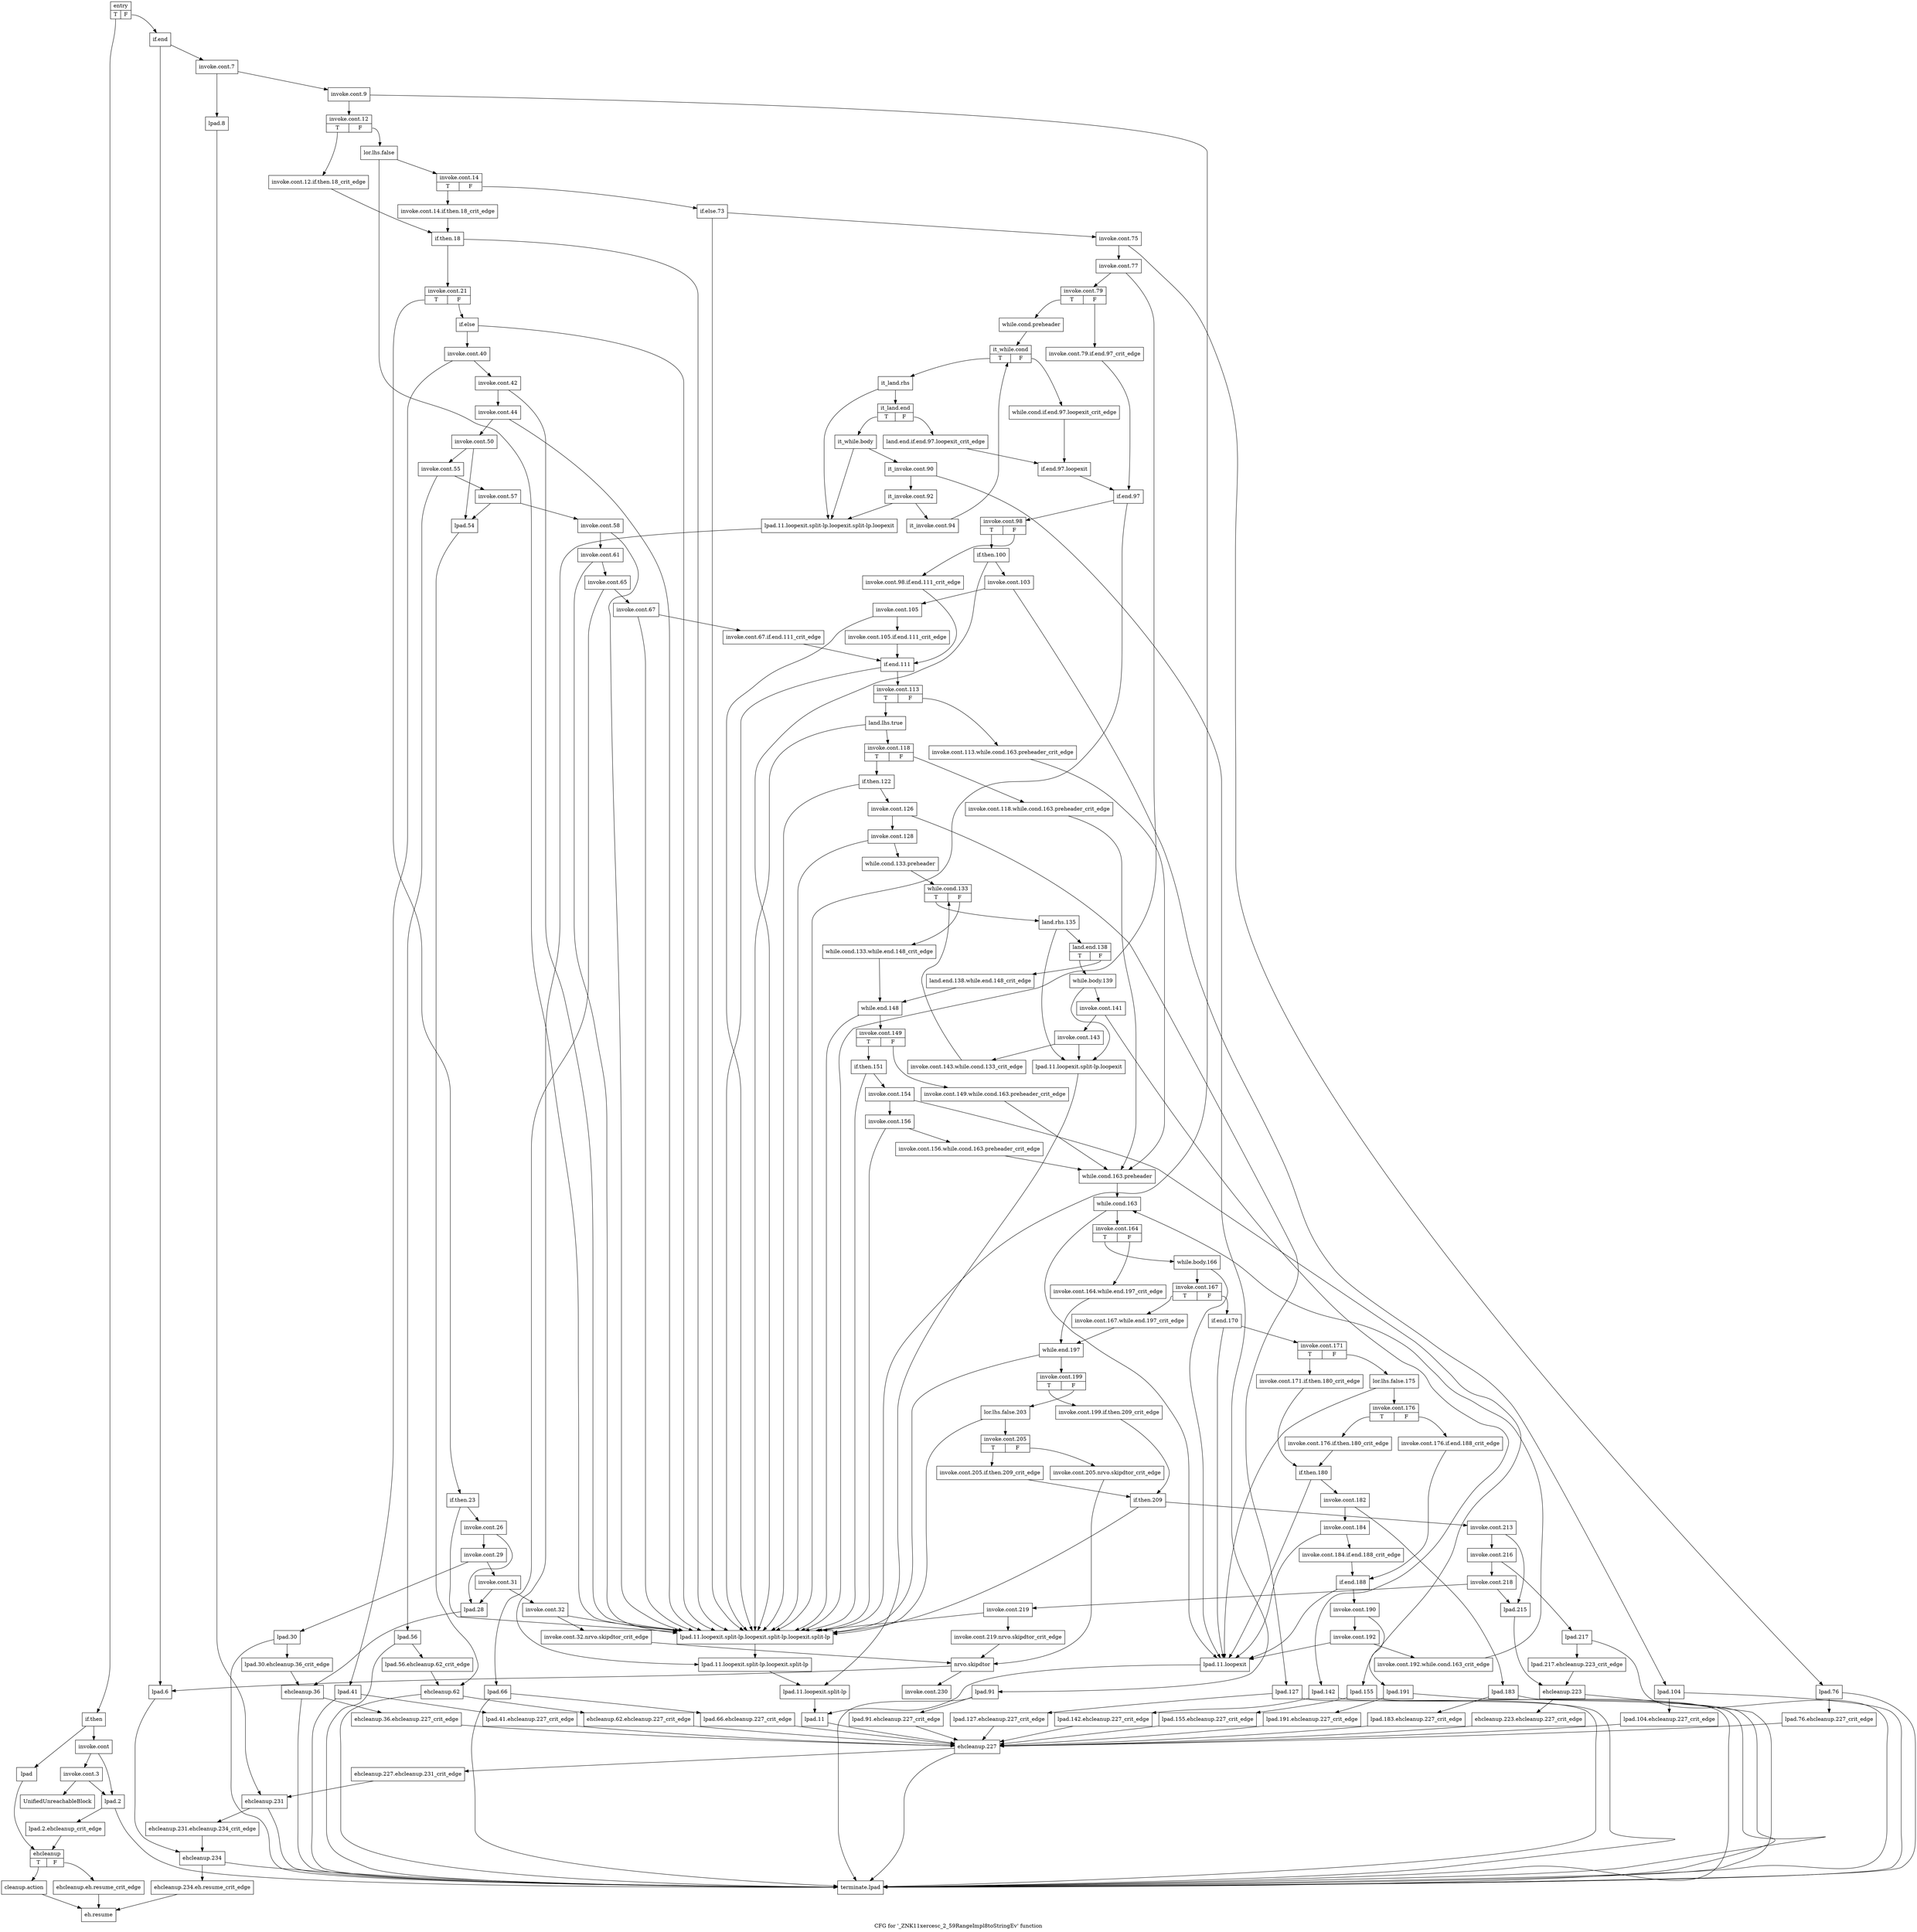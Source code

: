 digraph "CFG for '_ZNK11xercesc_2_59RangeImpl8toStringEv' function" {
	label="CFG for '_ZNK11xercesc_2_59RangeImpl8toStringEv' function";

	Node0x3d99ed0 [shape=record,label="{entry|{<s0>T|<s1>F}}"];
	Node0x3d99ed0:s0 -> Node0x3d9e140;
	Node0x3d99ed0:s1 -> Node0x3d9e410;
	Node0x3d9e140 [shape=record,label="{if.then}"];
	Node0x3d9e140 -> Node0x3d9e190;
	Node0x3d9e140 -> Node0x3d9e230;
	Node0x3d9e190 [shape=record,label="{invoke.cont}"];
	Node0x3d9e190 -> Node0x3d9e1e0;
	Node0x3d9e190 -> Node0x3d9e280;
	Node0x3d9e1e0 [shape=record,label="{invoke.cont.3}"];
	Node0x3d9e1e0 -> Node0x3da17f0;
	Node0x3d9e1e0 -> Node0x3d9e280;
	Node0x3d9e230 [shape=record,label="{lpad}"];
	Node0x3d9e230 -> Node0x3d9e320;
	Node0x3d9e280 [shape=record,label="{lpad.2}"];
	Node0x3d9e280 -> Node0x3d9e2d0;
	Node0x3d9e280 -> Node0x3da17a0;
	Node0x3d9e2d0 [shape=record,label="{lpad.2.ehcleanup_crit_edge}"];
	Node0x3d9e2d0 -> Node0x3d9e320;
	Node0x3d9e320 [shape=record,label="{ehcleanup|{<s0>T|<s1>F}}"];
	Node0x3d9e320:s0 -> Node0x3d9e3c0;
	Node0x3d9e320:s1 -> Node0x3d9e370;
	Node0x3d9e370 [shape=record,label="{ehcleanup.eh.resume_crit_edge}"];
	Node0x3d9e370 -> Node0x3da1750;
	Node0x3d9e3c0 [shape=record,label="{cleanup.action}"];
	Node0x3d9e3c0 -> Node0x3da1750;
	Node0x3d9e410 [shape=record,label="{if.end}"];
	Node0x3d9e410 -> Node0x3d9e460;
	Node0x3d9e410 -> Node0x3d9e910;
	Node0x3d9e460 [shape=record,label="{invoke.cont.7}"];
	Node0x3d9e460 -> Node0x3d9e4b0;
	Node0x3d9e460 -> Node0x3d9e960;
	Node0x3d9e4b0 [shape=record,label="{invoke.cont.9}"];
	Node0x3d9e4b0 -> Node0x3d9e500;
	Node0x3d9e4b0 -> Node0x3d9eaa0;
	Node0x3d9e500 [shape=record,label="{invoke.cont.12|{<s0>T|<s1>F}}"];
	Node0x3d9e500:s0 -> Node0x3d9e550;
	Node0x3d9e500:s1 -> Node0x3d9e5a0;
	Node0x3d9e550 [shape=record,label="{invoke.cont.12.if.then.18_crit_edge}"];
	Node0x3d9e550 -> Node0x3d9e690;
	Node0x3d9e5a0 [shape=record,label="{lor.lhs.false}"];
	Node0x3d9e5a0 -> Node0x3d9e5f0;
	Node0x3d9e5a0 -> Node0x3d9eaa0;
	Node0x3d9e5f0 [shape=record,label="{invoke.cont.14|{<s0>T|<s1>F}}"];
	Node0x3d9e5f0:s0 -> Node0x3d9e640;
	Node0x3d9e5f0:s1 -> Node0x3d9f400;
	Node0x3d9e640 [shape=record,label="{invoke.cont.14.if.then.18_crit_edge}"];
	Node0x3d9e640 -> Node0x3d9e690;
	Node0x3d9e690 [shape=record,label="{if.then.18}"];
	Node0x3d9e690 -> Node0x3d9e6e0;
	Node0x3d9e690 -> Node0x3d9eaa0;
	Node0x3d9e6e0 [shape=record,label="{invoke.cont.21|{<s0>T|<s1>F}}"];
	Node0x3d9e6e0:s0 -> Node0x3d9e730;
	Node0x3d9e6e0:s1 -> Node0x3d9ed70;
	Node0x3d9e730 [shape=record,label="{if.then.23}"];
	Node0x3d9e730 -> Node0x3d9e780;
	Node0x3d9e730 -> Node0x3d9eaa0;
	Node0x3d9e780 [shape=record,label="{invoke.cont.26}"];
	Node0x3d9e780 -> Node0x3d9e7d0;
	Node0x3d9e780 -> Node0x3d9ebe0;
	Node0x3d9e7d0 [shape=record,label="{invoke.cont.29}"];
	Node0x3d9e7d0 -> Node0x3d9e820;
	Node0x3d9e7d0 -> Node0x3d9ec30;
	Node0x3d9e820 [shape=record,label="{invoke.cont.31}"];
	Node0x3d9e820 -> Node0x3d9e870;
	Node0x3d9e820 -> Node0x3d9ebe0;
	Node0x3d9e870 [shape=record,label="{invoke.cont.32}"];
	Node0x3d9e870 -> Node0x3d9e8c0;
	Node0x3d9e870 -> Node0x3d9eaa0;
	Node0x3d9e8c0 [shape=record,label="{invoke.cont.32.nrvo.skipdtor_crit_edge}"];
	Node0x3d9e8c0 -> Node0x3da14d0;
	Node0x3d9e910 [shape=record,label="{lpad.6}"];
	Node0x3d9e910 -> Node0x3da16b0;
	Node0x3d9e960 [shape=record,label="{lpad.8}"];
	Node0x3d9e960 -> Node0x3da1610;
	Node0x3d9e9b0 [shape=record,label="{lpad.11.loopexit}"];
	Node0x3d9e9b0 -> Node0x3d9eb90;
	Node0x3d9ea00 [shape=record,label="{lpad.11.loopexit.split-lp.loopexit}"];
	Node0x3d9ea00 -> Node0x3d9eb40;
	Node0x3d9ea50 [shape=record,label="{lpad.11.loopexit.split-lp.loopexit.split-lp.loopexit}"];
	Node0x3d9ea50 -> Node0x3d9eaf0;
	Node0x3d9eaa0 [shape=record,label="{lpad.11.loopexit.split-lp.loopexit.split-lp.loopexit.split-lp}"];
	Node0x3d9eaa0 -> Node0x3d9eaf0;
	Node0x3d9eaf0 [shape=record,label="{lpad.11.loopexit.split-lp.loopexit.split-lp}"];
	Node0x3d9eaf0 -> Node0x3d9eb40;
	Node0x3d9eb40 [shape=record,label="{lpad.11.loopexit.split-lp}"];
	Node0x3d9eb40 -> Node0x3d9eb90;
	Node0x3d9eb90 [shape=record,label="{lpad.11}"];
	Node0x3d9eb90 -> Node0x3da1520;
	Node0x3d9ebe0 [shape=record,label="{lpad.28}"];
	Node0x3d9ebe0 -> Node0x3d9ecd0;
	Node0x3d9ec30 [shape=record,label="{lpad.30}"];
	Node0x3d9ec30 -> Node0x3d9ec80;
	Node0x3d9ec30 -> Node0x3da17a0;
	Node0x3d9ec80 [shape=record,label="{lpad.30.ehcleanup.36_crit_edge}"];
	Node0x3d9ec80 -> Node0x3d9ecd0;
	Node0x3d9ecd0 [shape=record,label="{ehcleanup.36}"];
	Node0x3d9ecd0 -> Node0x3d9ed20;
	Node0x3d9ecd0 -> Node0x3da17a0;
	Node0x3d9ed20 [shape=record,label="{ehcleanup.36.ehcleanup.227_crit_edge}"];
	Node0x3d9ed20 -> Node0x3da1520;
	Node0x3d9ed70 [shape=record,label="{if.else}"];
	Node0x3d9ed70 -> Node0x3d9edc0;
	Node0x3d9ed70 -> Node0x3d9eaa0;
	Node0x3d9edc0 [shape=record,label="{invoke.cont.40}"];
	Node0x3d9edc0 -> Node0x3d9ee10;
	Node0x3d9edc0 -> Node0x3d9f130;
	Node0x3d9ee10 [shape=record,label="{invoke.cont.42}"];
	Node0x3d9ee10 -> Node0x3d9ee60;
	Node0x3d9ee10 -> Node0x3d9eaa0;
	Node0x3d9ee60 [shape=record,label="{invoke.cont.44}"];
	Node0x3d9ee60 -> Node0x3d9eeb0;
	Node0x3d9ee60 -> Node0x3d9eaa0;
	Node0x3d9eeb0 [shape=record,label="{invoke.cont.50}"];
	Node0x3d9eeb0 -> Node0x3d9ef00;
	Node0x3d9eeb0 -> Node0x3d9f1d0;
	Node0x3d9ef00 [shape=record,label="{invoke.cont.55}"];
	Node0x3d9ef00 -> Node0x3d9ef50;
	Node0x3d9ef00 -> Node0x3d9f220;
	Node0x3d9ef50 [shape=record,label="{invoke.cont.57}"];
	Node0x3d9ef50 -> Node0x3d9efa0;
	Node0x3d9ef50 -> Node0x3d9f1d0;
	Node0x3d9efa0 [shape=record,label="{invoke.cont.58}"];
	Node0x3d9efa0 -> Node0x3d9eff0;
	Node0x3d9efa0 -> Node0x3d9eaa0;
	Node0x3d9eff0 [shape=record,label="{invoke.cont.61}"];
	Node0x3d9eff0 -> Node0x3d9f040;
	Node0x3d9eff0 -> Node0x3d9eaa0;
	Node0x3d9f040 [shape=record,label="{invoke.cont.65}"];
	Node0x3d9f040 -> Node0x3d9f090;
	Node0x3d9f040 -> Node0x3d9f360;
	Node0x3d9f090 [shape=record,label="{invoke.cont.67}"];
	Node0x3d9f090 -> Node0x3d9f0e0;
	Node0x3d9f090 -> Node0x3d9eaa0;
	Node0x3d9f0e0 [shape=record,label="{invoke.cont.67.if.end.111_crit_edge}"];
	Node0x3d9f0e0 -> Node0x3d9fd10;
	Node0x3d9f130 [shape=record,label="{lpad.41}"];
	Node0x3d9f130 -> Node0x3d9f180;
	Node0x3d9f130 -> Node0x3da17a0;
	Node0x3d9f180 [shape=record,label="{lpad.41.ehcleanup.227_crit_edge}"];
	Node0x3d9f180 -> Node0x3da1520;
	Node0x3d9f1d0 [shape=record,label="{lpad.54}"];
	Node0x3d9f1d0 -> Node0x3d9f2c0;
	Node0x3d9f220 [shape=record,label="{lpad.56}"];
	Node0x3d9f220 -> Node0x3d9f270;
	Node0x3d9f220 -> Node0x3da17a0;
	Node0x3d9f270 [shape=record,label="{lpad.56.ehcleanup.62_crit_edge}"];
	Node0x3d9f270 -> Node0x3d9f2c0;
	Node0x3d9f2c0 [shape=record,label="{ehcleanup.62}"];
	Node0x3d9f2c0 -> Node0x3d9f310;
	Node0x3d9f2c0 -> Node0x3da17a0;
	Node0x3d9f310 [shape=record,label="{ehcleanup.62.ehcleanup.227_crit_edge}"];
	Node0x3d9f310 -> Node0x3da1520;
	Node0x3d9f360 [shape=record,label="{lpad.66}"];
	Node0x3d9f360 -> Node0x3d9f3b0;
	Node0x3d9f360 -> Node0x3da17a0;
	Node0x3d9f3b0 [shape=record,label="{lpad.66.ehcleanup.227_crit_edge}"];
	Node0x3d9f3b0 -> Node0x3da1520;
	Node0x3d9f400 [shape=record,label="{if.else.73}"];
	Node0x3d9f400 -> Node0x3d9f450;
	Node0x3d9f400 -> Node0x3d9eaa0;
	Node0x3d9f450 [shape=record,label="{invoke.cont.75}"];
	Node0x3d9f450 -> Node0x3d9f4a0;
	Node0x3d9f450 -> Node0x3d9f8b0;
	Node0x3d9f4a0 [shape=record,label="{invoke.cont.77}"];
	Node0x3d9f4a0 -> Node0x3d9f4f0;
	Node0x3d9f4a0 -> Node0x3d9eaa0;
	Node0x3d9f4f0 [shape=record,label="{invoke.cont.79|{<s0>T|<s1>F}}"];
	Node0x3d9f4f0:s0 -> Node0x3d9f590;
	Node0x3d9f4f0:s1 -> Node0x3d9f540;
	Node0x3d9f540 [shape=record,label="{invoke.cont.79.if.end.97_crit_edge}"];
	Node0x3d9f540 -> Node0x3d9fa40;
	Node0x3d9f590 [shape=record,label="{while.cond.preheader}"];
	Node0x3d9f590 -> Node0x3d9f5e0;
	Node0x3d9f5e0 [shape=record,label="{it_while.cond|{<s0>T|<s1>F}}"];
	Node0x3d9f5e0:s0 -> Node0x3d9f680;
	Node0x3d9f5e0:s1 -> Node0x3d9f630;
	Node0x3d9f630 [shape=record,label="{while.cond.if.end.97.loopexit_crit_edge}"];
	Node0x3d9f630 -> Node0x3d9f9f0;
	Node0x3d9f680 [shape=record,label="{it_land.rhs}"];
	Node0x3d9f680 -> Node0x3d9f6d0;
	Node0x3d9f680 -> Node0x3d9ea50;
	Node0x3d9f6d0 [shape=record,label="{it_land.end|{<s0>T|<s1>F}}"];
	Node0x3d9f6d0:s0 -> Node0x3d9f770;
	Node0x3d9f6d0:s1 -> Node0x3d9f720;
	Node0x3d9f720 [shape=record,label="{land.end.if.end.97.loopexit_crit_edge}"];
	Node0x3d9f720 -> Node0x3d9f9f0;
	Node0x3d9f770 [shape=record,label="{it_while.body}"];
	Node0x3d9f770 -> Node0x3d9f7c0;
	Node0x3d9f770 -> Node0x3d9ea50;
	Node0x3d9f7c0 [shape=record,label="{it_invoke.cont.90}"];
	Node0x3d9f7c0 -> Node0x3d9f810;
	Node0x3d9f7c0 -> Node0x3d9f950;
	Node0x3d9f810 [shape=record,label="{it_invoke.cont.92}"];
	Node0x3d9f810 -> Node0x3d9f860;
	Node0x3d9f810 -> Node0x3d9ea50;
	Node0x3d9f860 [shape=record,label="{it_invoke.cont.94}"];
	Node0x3d9f860 -> Node0x3d9f5e0;
	Node0x3d9f8b0 [shape=record,label="{lpad.76}"];
	Node0x3d9f8b0 -> Node0x3d9f900;
	Node0x3d9f8b0 -> Node0x3da17a0;
	Node0x3d9f900 [shape=record,label="{lpad.76.ehcleanup.227_crit_edge}"];
	Node0x3d9f900 -> Node0x3da1520;
	Node0x3d9f950 [shape=record,label="{lpad.91}"];
	Node0x3d9f950 -> Node0x3d9f9a0;
	Node0x3d9f950 -> Node0x3da17a0;
	Node0x3d9f9a0 [shape=record,label="{lpad.91.ehcleanup.227_crit_edge}"];
	Node0x3d9f9a0 -> Node0x3da1520;
	Node0x3d9f9f0 [shape=record,label="{if.end.97.loopexit}"];
	Node0x3d9f9f0 -> Node0x3d9fa40;
	Node0x3d9fa40 [shape=record,label="{if.end.97}"];
	Node0x3d9fa40 -> Node0x3d9fa90;
	Node0x3d9fa40 -> Node0x3d9eaa0;
	Node0x3d9fa90 [shape=record,label="{invoke.cont.98|{<s0>T|<s1>F}}"];
	Node0x3d9fa90:s0 -> Node0x3d9fb30;
	Node0x3d9fa90:s1 -> Node0x3d9fae0;
	Node0x3d9fae0 [shape=record,label="{invoke.cont.98.if.end.111_crit_edge}"];
	Node0x3d9fae0 -> Node0x3d9fd10;
	Node0x3d9fb30 [shape=record,label="{if.then.100}"];
	Node0x3d9fb30 -> Node0x3d9fb80;
	Node0x3d9fb30 -> Node0x3d9eaa0;
	Node0x3d9fb80 [shape=record,label="{invoke.cont.103}"];
	Node0x3d9fb80 -> Node0x3d9fbd0;
	Node0x3d9fb80 -> Node0x3d9fc70;
	Node0x3d9fbd0 [shape=record,label="{invoke.cont.105}"];
	Node0x3d9fbd0 -> Node0x3d9fc20;
	Node0x3d9fbd0 -> Node0x3d9eaa0;
	Node0x3d9fc20 [shape=record,label="{invoke.cont.105.if.end.111_crit_edge}"];
	Node0x3d9fc20 -> Node0x3d9fd10;
	Node0x3d9fc70 [shape=record,label="{lpad.104}"];
	Node0x3d9fc70 -> Node0x3d9fcc0;
	Node0x3d9fc70 -> Node0x3da17a0;
	Node0x3d9fcc0 [shape=record,label="{lpad.104.ehcleanup.227_crit_edge}"];
	Node0x3d9fcc0 -> Node0x3da1520;
	Node0x3d9fd10 [shape=record,label="{if.end.111}"];
	Node0x3d9fd10 -> Node0x3d9fd60;
	Node0x3d9fd10 -> Node0x3d9eaa0;
	Node0x3d9fd60 [shape=record,label="{invoke.cont.113|{<s0>T|<s1>F}}"];
	Node0x3d9fd60:s0 -> Node0x3d9fe50;
	Node0x3d9fd60:s1 -> Node0x3d9fdb0;
	Node0x3d9fdb0 [shape=record,label="{invoke.cont.113.while.cond.163.preheader_crit_edge}"];
	Node0x3d9fdb0 -> Node0x3d9fe00;
	Node0x3d9fe00 [shape=record,label="{while.cond.163.preheader}"];
	Node0x3d9fe00 -> Node0x3da0760;
	Node0x3d9fe50 [shape=record,label="{land.lhs.true}"];
	Node0x3d9fe50 -> Node0x3d9fea0;
	Node0x3d9fe50 -> Node0x3d9eaa0;
	Node0x3d9fea0 [shape=record,label="{invoke.cont.118|{<s0>T|<s1>F}}"];
	Node0x3d9fea0:s0 -> Node0x3d9ff40;
	Node0x3d9fea0:s1 -> Node0x3d9fef0;
	Node0x3d9fef0 [shape=record,label="{invoke.cont.118.while.cond.163.preheader_crit_edge}"];
	Node0x3d9fef0 -> Node0x3d9fe00;
	Node0x3d9ff40 [shape=record,label="{if.then.122}"];
	Node0x3d9ff40 -> Node0x3d9ff90;
	Node0x3d9ff40 -> Node0x3d9eaa0;
	Node0x3d9ff90 [shape=record,label="{invoke.cont.126}"];
	Node0x3d9ff90 -> Node0x3d9ffe0;
	Node0x3d9ff90 -> Node0x3da0350;
	Node0x3d9ffe0 [shape=record,label="{invoke.cont.128}"];
	Node0x3d9ffe0 -> Node0x3da0030;
	Node0x3d9ffe0 -> Node0x3d9eaa0;
	Node0x3da0030 [shape=record,label="{while.cond.133.preheader}"];
	Node0x3da0030 -> Node0x3da0080;
	Node0x3da0080 [shape=record,label="{while.cond.133|{<s0>T|<s1>F}}"];
	Node0x3da0080:s0 -> Node0x3da0120;
	Node0x3da0080:s1 -> Node0x3da00d0;
	Node0x3da00d0 [shape=record,label="{while.cond.133.while.end.148_crit_edge}"];
	Node0x3da00d0 -> Node0x3da0490;
	Node0x3da0120 [shape=record,label="{land.rhs.135}"];
	Node0x3da0120 -> Node0x3da0170;
	Node0x3da0120 -> Node0x3d9ea00;
	Node0x3da0170 [shape=record,label="{land.end.138|{<s0>T|<s1>F}}"];
	Node0x3da0170:s0 -> Node0x3da0210;
	Node0x3da0170:s1 -> Node0x3da01c0;
	Node0x3da01c0 [shape=record,label="{land.end.138.while.end.148_crit_edge}"];
	Node0x3da01c0 -> Node0x3da0490;
	Node0x3da0210 [shape=record,label="{while.body.139}"];
	Node0x3da0210 -> Node0x3da0260;
	Node0x3da0210 -> Node0x3d9ea00;
	Node0x3da0260 [shape=record,label="{invoke.cont.141}"];
	Node0x3da0260 -> Node0x3da02b0;
	Node0x3da0260 -> Node0x3da03f0;
	Node0x3da02b0 [shape=record,label="{invoke.cont.143}"];
	Node0x3da02b0 -> Node0x3da0300;
	Node0x3da02b0 -> Node0x3d9ea00;
	Node0x3da0300 [shape=record,label="{invoke.cont.143.while.cond.133_crit_edge}"];
	Node0x3da0300 -> Node0x3da0080;
	Node0x3da0350 [shape=record,label="{lpad.127}"];
	Node0x3da0350 -> Node0x3da03a0;
	Node0x3da0350 -> Node0x3da17a0;
	Node0x3da03a0 [shape=record,label="{lpad.127.ehcleanup.227_crit_edge}"];
	Node0x3da03a0 -> Node0x3da1520;
	Node0x3da03f0 [shape=record,label="{lpad.142}"];
	Node0x3da03f0 -> Node0x3da0440;
	Node0x3da03f0 -> Node0x3da17a0;
	Node0x3da0440 [shape=record,label="{lpad.142.ehcleanup.227_crit_edge}"];
	Node0x3da0440 -> Node0x3da1520;
	Node0x3da0490 [shape=record,label="{while.end.148}"];
	Node0x3da0490 -> Node0x3da04e0;
	Node0x3da0490 -> Node0x3d9eaa0;
	Node0x3da04e0 [shape=record,label="{invoke.cont.149|{<s0>T|<s1>F}}"];
	Node0x3da04e0:s0 -> Node0x3da0580;
	Node0x3da04e0:s1 -> Node0x3da0530;
	Node0x3da0530 [shape=record,label="{invoke.cont.149.while.cond.163.preheader_crit_edge}"];
	Node0x3da0530 -> Node0x3d9fe00;
	Node0x3da0580 [shape=record,label="{if.then.151}"];
	Node0x3da0580 -> Node0x3da05d0;
	Node0x3da0580 -> Node0x3d9eaa0;
	Node0x3da05d0 [shape=record,label="{invoke.cont.154}"];
	Node0x3da05d0 -> Node0x3da0620;
	Node0x3da05d0 -> Node0x3da06c0;
	Node0x3da0620 [shape=record,label="{invoke.cont.156}"];
	Node0x3da0620 -> Node0x3da0670;
	Node0x3da0620 -> Node0x3d9eaa0;
	Node0x3da0670 [shape=record,label="{invoke.cont.156.while.cond.163.preheader_crit_edge}"];
	Node0x3da0670 -> Node0x3d9fe00;
	Node0x3da06c0 [shape=record,label="{lpad.155}"];
	Node0x3da06c0 -> Node0x3da0710;
	Node0x3da06c0 -> Node0x3da17a0;
	Node0x3da0710 [shape=record,label="{lpad.155.ehcleanup.227_crit_edge}"];
	Node0x3da0710 -> Node0x3da1520;
	Node0x3da0760 [shape=record,label="{while.cond.163}"];
	Node0x3da0760 -> Node0x3da07b0;
	Node0x3da0760 -> Node0x3d9e9b0;
	Node0x3da07b0 [shape=record,label="{invoke.cont.164|{<s0>T|<s1>F}}"];
	Node0x3da07b0:s0 -> Node0x3da0850;
	Node0x3da07b0:s1 -> Node0x3da0800;
	Node0x3da0800 [shape=record,label="{invoke.cont.164.while.end.197_crit_edge}"];
	Node0x3da0800 -> Node0x3da0f30;
	Node0x3da0850 [shape=record,label="{while.body.166}"];
	Node0x3da0850 -> Node0x3da08a0;
	Node0x3da0850 -> Node0x3d9e9b0;
	Node0x3da08a0 [shape=record,label="{invoke.cont.167|{<s0>T|<s1>F}}"];
	Node0x3da08a0:s0 -> Node0x3da08f0;
	Node0x3da08a0:s1 -> Node0x3da0940;
	Node0x3da08f0 [shape=record,label="{invoke.cont.167.while.end.197_crit_edge}"];
	Node0x3da08f0 -> Node0x3da0f30;
	Node0x3da0940 [shape=record,label="{if.end.170}"];
	Node0x3da0940 -> Node0x3da0990;
	Node0x3da0940 -> Node0x3d9e9b0;
	Node0x3da0990 [shape=record,label="{invoke.cont.171|{<s0>T|<s1>F}}"];
	Node0x3da0990:s0 -> Node0x3da09e0;
	Node0x3da0990:s1 -> Node0x3da0a30;
	Node0x3da09e0 [shape=record,label="{invoke.cont.171.if.then.180_crit_edge}"];
	Node0x3da09e0 -> Node0x3da0b70;
	Node0x3da0a30 [shape=record,label="{lor.lhs.false.175}"];
	Node0x3da0a30 -> Node0x3da0a80;
	Node0x3da0a30 -> Node0x3d9e9b0;
	Node0x3da0a80 [shape=record,label="{invoke.cont.176|{<s0>T|<s1>F}}"];
	Node0x3da0a80:s0 -> Node0x3da0b20;
	Node0x3da0a80:s1 -> Node0x3da0ad0;
	Node0x3da0ad0 [shape=record,label="{invoke.cont.176.if.end.188_crit_edge}"];
	Node0x3da0ad0 -> Node0x3da0d50;
	Node0x3da0b20 [shape=record,label="{invoke.cont.176.if.then.180_crit_edge}"];
	Node0x3da0b20 -> Node0x3da0b70;
	Node0x3da0b70 [shape=record,label="{if.then.180}"];
	Node0x3da0b70 -> Node0x3da0bc0;
	Node0x3da0b70 -> Node0x3d9e9b0;
	Node0x3da0bc0 [shape=record,label="{invoke.cont.182}"];
	Node0x3da0bc0 -> Node0x3da0c10;
	Node0x3da0bc0 -> Node0x3da0cb0;
	Node0x3da0c10 [shape=record,label="{invoke.cont.184}"];
	Node0x3da0c10 -> Node0x3da0c60;
	Node0x3da0c10 -> Node0x3d9e9b0;
	Node0x3da0c60 [shape=record,label="{invoke.cont.184.if.end.188_crit_edge}"];
	Node0x3da0c60 -> Node0x3da0d50;
	Node0x3da0cb0 [shape=record,label="{lpad.183}"];
	Node0x3da0cb0 -> Node0x3da0d00;
	Node0x3da0cb0 -> Node0x3da17a0;
	Node0x3da0d00 [shape=record,label="{lpad.183.ehcleanup.227_crit_edge}"];
	Node0x3da0d00 -> Node0x3da1520;
	Node0x3da0d50 [shape=record,label="{if.end.188}"];
	Node0x3da0d50 -> Node0x3da0da0;
	Node0x3da0d50 -> Node0x3d9e9b0;
	Node0x3da0da0 [shape=record,label="{invoke.cont.190}"];
	Node0x3da0da0 -> Node0x3da0df0;
	Node0x3da0da0 -> Node0x3da0e90;
	Node0x3da0df0 [shape=record,label="{invoke.cont.192}"];
	Node0x3da0df0 -> Node0x3da0e40;
	Node0x3da0df0 -> Node0x3d9e9b0;
	Node0x3da0e40 [shape=record,label="{invoke.cont.192.while.cond.163_crit_edge}"];
	Node0x3da0e40 -> Node0x3da0760;
	Node0x3da0e90 [shape=record,label="{lpad.191}"];
	Node0x3da0e90 -> Node0x3da0ee0;
	Node0x3da0e90 -> Node0x3da17a0;
	Node0x3da0ee0 [shape=record,label="{lpad.191.ehcleanup.227_crit_edge}"];
	Node0x3da0ee0 -> Node0x3da1520;
	Node0x3da0f30 [shape=record,label="{while.end.197}"];
	Node0x3da0f30 -> Node0x3da0f80;
	Node0x3da0f30 -> Node0x3d9eaa0;
	Node0x3da0f80 [shape=record,label="{invoke.cont.199|{<s0>T|<s1>F}}"];
	Node0x3da0f80:s0 -> Node0x3da0fd0;
	Node0x3da0f80:s1 -> Node0x3da1020;
	Node0x3da0fd0 [shape=record,label="{invoke.cont.199.if.then.209_crit_edge}"];
	Node0x3da0fd0 -> Node0x3da1160;
	Node0x3da1020 [shape=record,label="{lor.lhs.false.203}"];
	Node0x3da1020 -> Node0x3da1070;
	Node0x3da1020 -> Node0x3d9eaa0;
	Node0x3da1070 [shape=record,label="{invoke.cont.205|{<s0>T|<s1>F}}"];
	Node0x3da1070:s0 -> Node0x3da1110;
	Node0x3da1070:s1 -> Node0x3da10c0;
	Node0x3da10c0 [shape=record,label="{invoke.cont.205.nrvo.skipdtor_crit_edge}"];
	Node0x3da10c0 -> Node0x3da14d0;
	Node0x3da1110 [shape=record,label="{invoke.cont.205.if.then.209_crit_edge}"];
	Node0x3da1110 -> Node0x3da1160;
	Node0x3da1160 [shape=record,label="{if.then.209}"];
	Node0x3da1160 -> Node0x3da11b0;
	Node0x3da1160 -> Node0x3d9eaa0;
	Node0x3da11b0 [shape=record,label="{invoke.cont.213}"];
	Node0x3da11b0 -> Node0x3da1200;
	Node0x3da11b0 -> Node0x3da1340;
	Node0x3da1200 [shape=record,label="{invoke.cont.216}"];
	Node0x3da1200 -> Node0x3da1250;
	Node0x3da1200 -> Node0x3da1390;
	Node0x3da1250 [shape=record,label="{invoke.cont.218}"];
	Node0x3da1250 -> Node0x3da12a0;
	Node0x3da1250 -> Node0x3da1340;
	Node0x3da12a0 [shape=record,label="{invoke.cont.219}"];
	Node0x3da12a0 -> Node0x3da12f0;
	Node0x3da12a0 -> Node0x3d9eaa0;
	Node0x3da12f0 [shape=record,label="{invoke.cont.219.nrvo.skipdtor_crit_edge}"];
	Node0x3da12f0 -> Node0x3da14d0;
	Node0x3da1340 [shape=record,label="{lpad.215}"];
	Node0x3da1340 -> Node0x3da1430;
	Node0x3da1390 [shape=record,label="{lpad.217}"];
	Node0x3da1390 -> Node0x3da13e0;
	Node0x3da1390 -> Node0x3da17a0;
	Node0x3da13e0 [shape=record,label="{lpad.217.ehcleanup.223_crit_edge}"];
	Node0x3da13e0 -> Node0x3da1430;
	Node0x3da1430 [shape=record,label="{ehcleanup.223}"];
	Node0x3da1430 -> Node0x3da1480;
	Node0x3da1430 -> Node0x3da17a0;
	Node0x3da1480 [shape=record,label="{ehcleanup.223.ehcleanup.227_crit_edge}"];
	Node0x3da1480 -> Node0x3da1520;
	Node0x3da14d0 [shape=record,label="{nrvo.skipdtor}"];
	Node0x3da14d0 -> Node0x3da15c0;
	Node0x3da14d0 -> Node0x3d9e910;
	Node0x3da1520 [shape=record,label="{ehcleanup.227}"];
	Node0x3da1520 -> Node0x3da1570;
	Node0x3da1520 -> Node0x3da17a0;
	Node0x3da1570 [shape=record,label="{ehcleanup.227.ehcleanup.231_crit_edge}"];
	Node0x3da1570 -> Node0x3da1610;
	Node0x3da15c0 [shape=record,label="{invoke.cont.230}"];
	Node0x3da1610 [shape=record,label="{ehcleanup.231}"];
	Node0x3da1610 -> Node0x3da1660;
	Node0x3da1610 -> Node0x3da17a0;
	Node0x3da1660 [shape=record,label="{ehcleanup.231.ehcleanup.234_crit_edge}"];
	Node0x3da1660 -> Node0x3da16b0;
	Node0x3da16b0 [shape=record,label="{ehcleanup.234}"];
	Node0x3da16b0 -> Node0x3da1700;
	Node0x3da16b0 -> Node0x3da17a0;
	Node0x3da1700 [shape=record,label="{ehcleanup.234.eh.resume_crit_edge}"];
	Node0x3da1700 -> Node0x3da1750;
	Node0x3da1750 [shape=record,label="{eh.resume}"];
	Node0x3da17a0 [shape=record,label="{terminate.lpad}"];
	Node0x3da17f0 [shape=record,label="{UnifiedUnreachableBlock}"];
}
